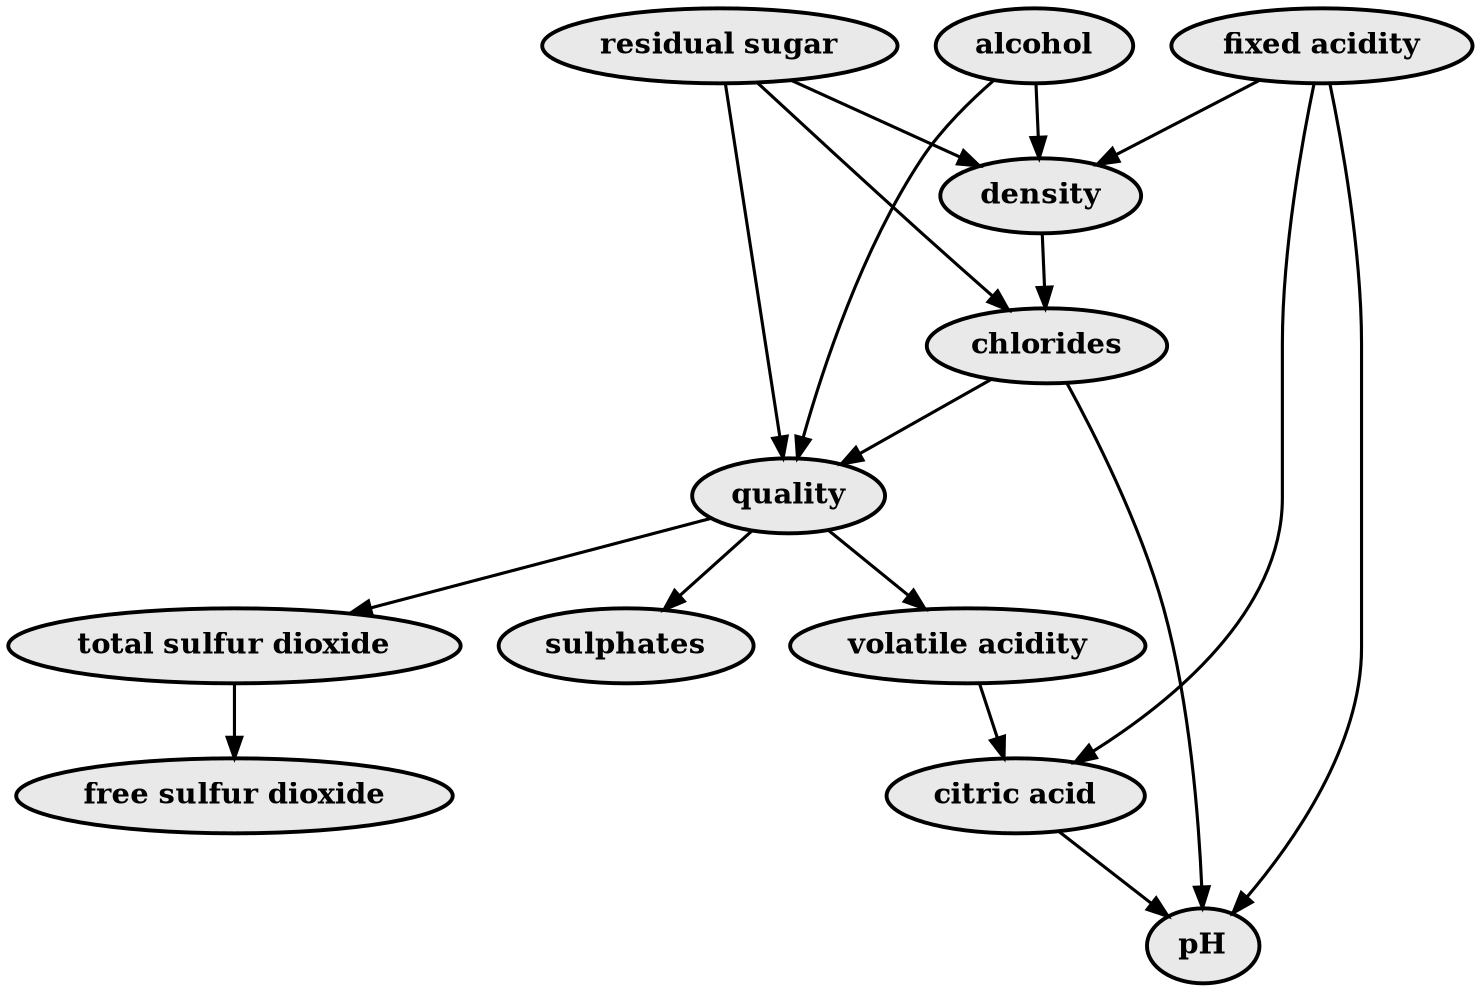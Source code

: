 digraph {
    node [style=filled, fillcolor="#E9E9E9", penwidth=1.875, fontsize=14, fontname="times-bold"]
    edge [penwidth=1.5]
    "alcohol"->"quality"
    "alcohol"->"density"
    "residual sugar"->"quality"
    "residual sugar"->"density"
    "residual sugar"->"chlorides"
    "fixed acidity"->"pH"
    "fixed acidity"->"density"
    "fixed acidity"->"citric acid"
    "density"->"chlorides"
    "chlorides"->"quality"
    "chlorides"->"pH"
    "quality"->"volatile acidity"
    "quality"->"sulphates"
    "quality"->"total sulfur dioxide"
    "total sulfur dioxide"->"free sulfur dioxide"
    "volatile acidity"->"citric acid"
    "citric acid"->"pH"
}